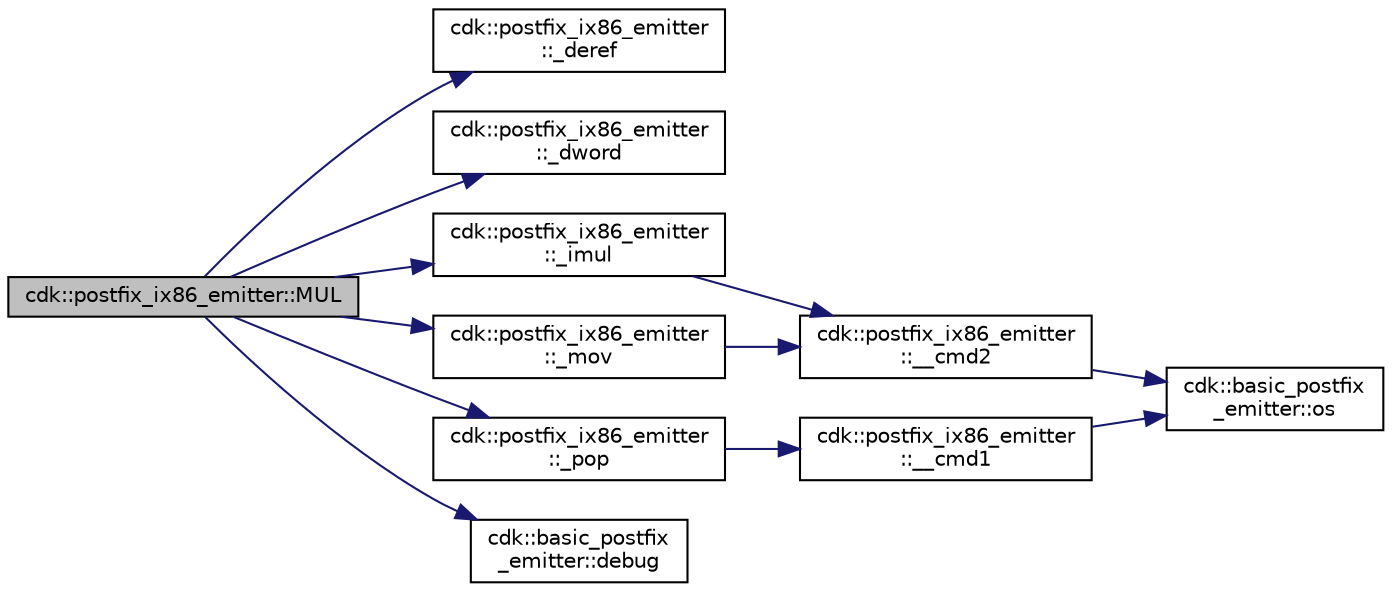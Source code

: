 digraph "cdk::postfix_ix86_emitter::MUL"
{
 // INTERACTIVE_SVG=YES
 // LATEX_PDF_SIZE
  edge [fontname="Helvetica",fontsize="10",labelfontname="Helvetica",labelfontsize="10"];
  node [fontname="Helvetica",fontsize="10",shape=record];
  rankdir="LR";
  Node1 [label="cdk::postfix_ix86_emitter::MUL",height=0.2,width=0.4,color="black", fillcolor="grey75", style="filled", fontcolor="black",tooltip=" "];
  Node1 -> Node2 [color="midnightblue",fontsize="10",style="solid"];
  Node2 [label="cdk::postfix_ix86_emitter\l::_deref",height=0.2,width=0.4,color="black", fillcolor="white", style="filled",URL="$classcdk_1_1postfix__ix86__emitter.html#aaeb81421d51394d1d817d9bbf890eca4",tooltip=" "];
  Node1 -> Node3 [color="midnightblue",fontsize="10",style="solid"];
  Node3 [label="cdk::postfix_ix86_emitter\l::_dword",height=0.2,width=0.4,color="black", fillcolor="white", style="filled",URL="$classcdk_1_1postfix__ix86__emitter.html#adfaf9a6a5334ffc96dbcaba545a05131",tooltip=" "];
  Node1 -> Node4 [color="midnightblue",fontsize="10",style="solid"];
  Node4 [label="cdk::postfix_ix86_emitter\l::_imul",height=0.2,width=0.4,color="black", fillcolor="white", style="filled",URL="$classcdk_1_1postfix__ix86__emitter.html#a844766ac9b3a1ad9f9ce5aa686e5a1a9",tooltip=" "];
  Node4 -> Node5 [color="midnightblue",fontsize="10",style="solid"];
  Node5 [label="cdk::postfix_ix86_emitter\l::__cmd2",height=0.2,width=0.4,color="black", fillcolor="white", style="filled",URL="$classcdk_1_1postfix__ix86__emitter.html#a7ee08dc5f5cf276f660d61b07fa109ce",tooltip=" "];
  Node5 -> Node6 [color="midnightblue",fontsize="10",style="solid"];
  Node6 [label="cdk::basic_postfix\l_emitter::os",height=0.2,width=0.4,color="black", fillcolor="white", style="filled",URL="$classcdk_1_1basic__postfix__emitter.html#a34b69125c2b35e846461de6328894166",tooltip=" "];
  Node1 -> Node7 [color="midnightblue",fontsize="10",style="solid"];
  Node7 [label="cdk::postfix_ix86_emitter\l::_mov",height=0.2,width=0.4,color="black", fillcolor="white", style="filled",URL="$classcdk_1_1postfix__ix86__emitter.html#a56e344dadedd442e38e7e92e874908ff",tooltip=" "];
  Node7 -> Node5 [color="midnightblue",fontsize="10",style="solid"];
  Node1 -> Node8 [color="midnightblue",fontsize="10",style="solid"];
  Node8 [label="cdk::postfix_ix86_emitter\l::_pop",height=0.2,width=0.4,color="black", fillcolor="white", style="filled",URL="$classcdk_1_1postfix__ix86__emitter.html#ab519acd16f1a396be00e1699692c8db2",tooltip=" "];
  Node8 -> Node9 [color="midnightblue",fontsize="10",style="solid"];
  Node9 [label="cdk::postfix_ix86_emitter\l::__cmd1",height=0.2,width=0.4,color="black", fillcolor="white", style="filled",URL="$classcdk_1_1postfix__ix86__emitter.html#af74d0fe04f44790b197b39ea81b2701a",tooltip=" "];
  Node9 -> Node6 [color="midnightblue",fontsize="10",style="solid"];
  Node1 -> Node10 [color="midnightblue",fontsize="10",style="solid"];
  Node10 [label="cdk::basic_postfix\l_emitter::debug",height=0.2,width=0.4,color="black", fillcolor="white", style="filled",URL="$classcdk_1_1basic__postfix__emitter.html#ab8a379fd593474bc165f8187d831affd",tooltip=" "];
}
